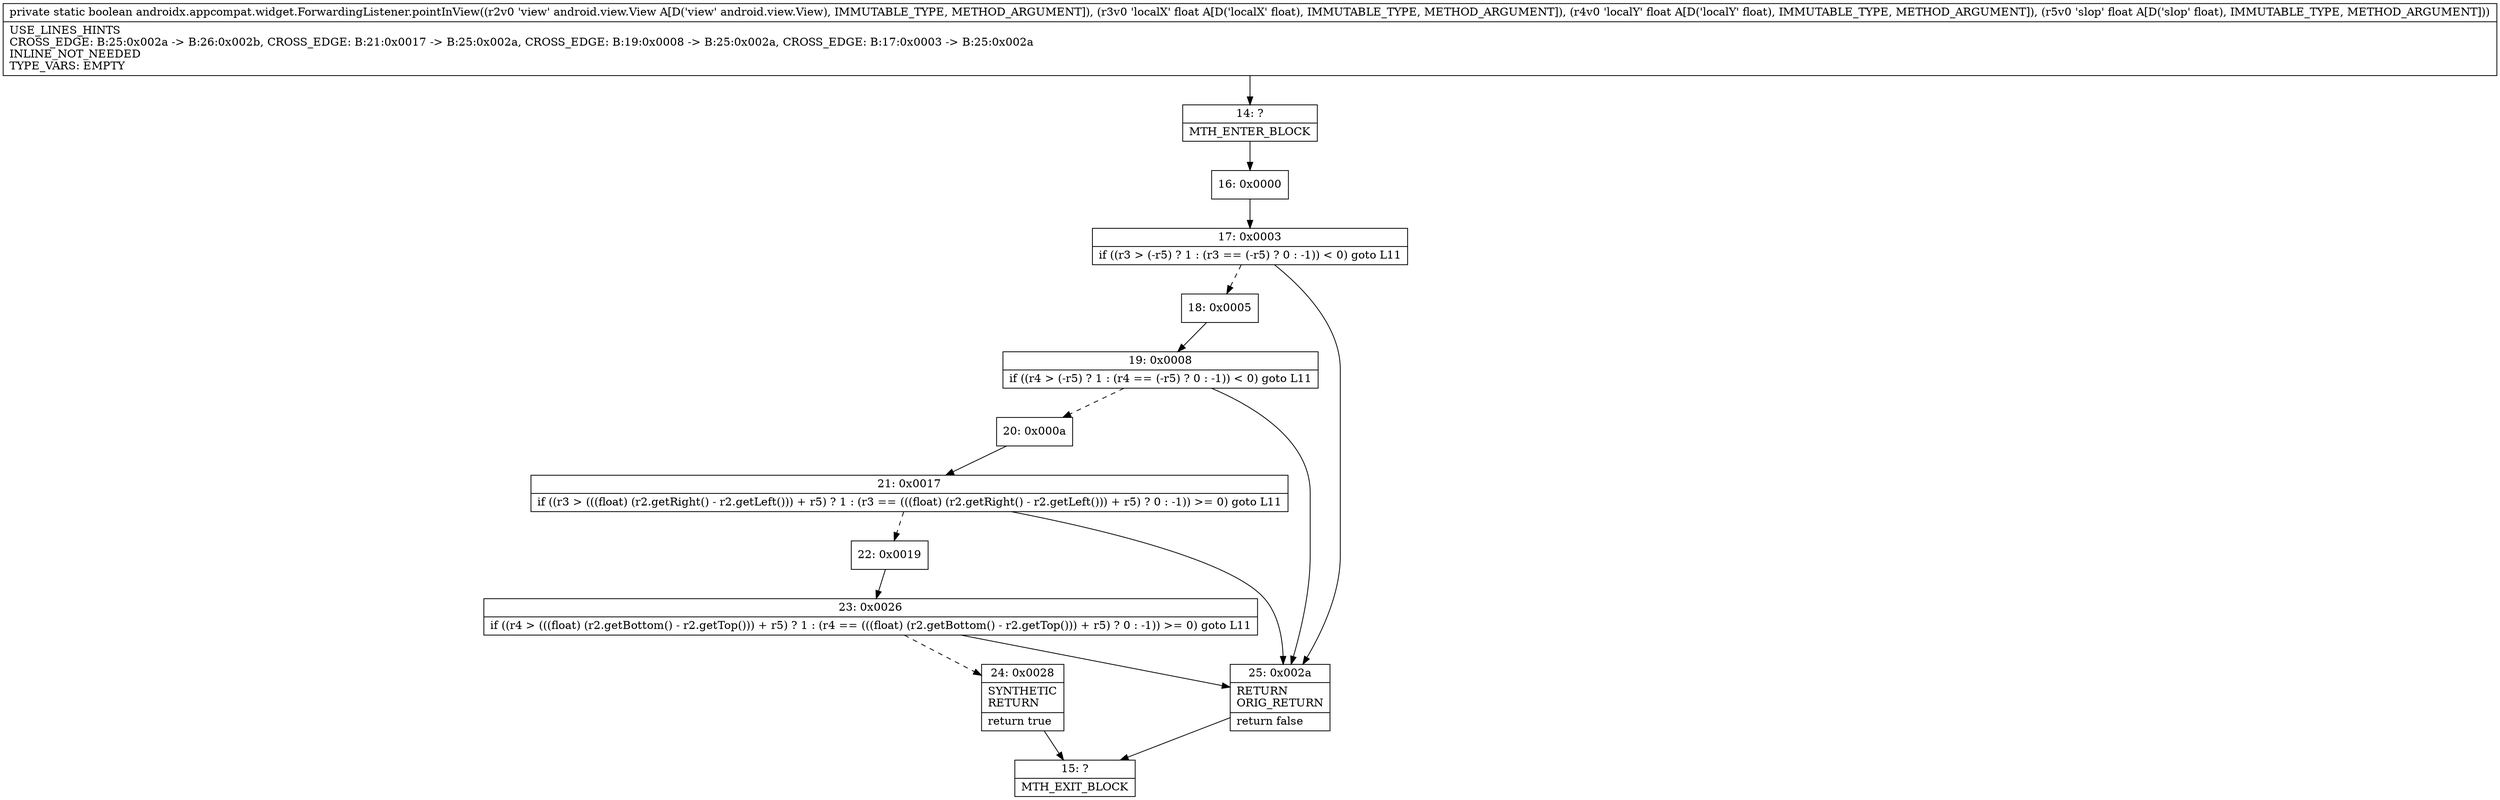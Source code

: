 digraph "CFG forandroidx.appcompat.widget.ForwardingListener.pointInView(Landroid\/view\/View;FFF)Z" {
Node_14 [shape=record,label="{14\:\ ?|MTH_ENTER_BLOCK\l}"];
Node_16 [shape=record,label="{16\:\ 0x0000}"];
Node_17 [shape=record,label="{17\:\ 0x0003|if ((r3 \> (\-r5) ? 1 : (r3 == (\-r5) ? 0 : \-1)) \< 0) goto L11\l}"];
Node_18 [shape=record,label="{18\:\ 0x0005}"];
Node_19 [shape=record,label="{19\:\ 0x0008|if ((r4 \> (\-r5) ? 1 : (r4 == (\-r5) ? 0 : \-1)) \< 0) goto L11\l}"];
Node_20 [shape=record,label="{20\:\ 0x000a}"];
Node_21 [shape=record,label="{21\:\ 0x0017|if ((r3 \> (((float) (r2.getRight() \- r2.getLeft())) + r5) ? 1 : (r3 == (((float) (r2.getRight() \- r2.getLeft())) + r5) ? 0 : \-1)) \>= 0) goto L11\l}"];
Node_22 [shape=record,label="{22\:\ 0x0019}"];
Node_23 [shape=record,label="{23\:\ 0x0026|if ((r4 \> (((float) (r2.getBottom() \- r2.getTop())) + r5) ? 1 : (r4 == (((float) (r2.getBottom() \- r2.getTop())) + r5) ? 0 : \-1)) \>= 0) goto L11\l}"];
Node_24 [shape=record,label="{24\:\ 0x0028|SYNTHETIC\lRETURN\l|return true\l}"];
Node_15 [shape=record,label="{15\:\ ?|MTH_EXIT_BLOCK\l}"];
Node_25 [shape=record,label="{25\:\ 0x002a|RETURN\lORIG_RETURN\l|return false\l}"];
MethodNode[shape=record,label="{private static boolean androidx.appcompat.widget.ForwardingListener.pointInView((r2v0 'view' android.view.View A[D('view' android.view.View), IMMUTABLE_TYPE, METHOD_ARGUMENT]), (r3v0 'localX' float A[D('localX' float), IMMUTABLE_TYPE, METHOD_ARGUMENT]), (r4v0 'localY' float A[D('localY' float), IMMUTABLE_TYPE, METHOD_ARGUMENT]), (r5v0 'slop' float A[D('slop' float), IMMUTABLE_TYPE, METHOD_ARGUMENT]))  | USE_LINES_HINTS\lCROSS_EDGE: B:25:0x002a \-\> B:26:0x002b, CROSS_EDGE: B:21:0x0017 \-\> B:25:0x002a, CROSS_EDGE: B:19:0x0008 \-\> B:25:0x002a, CROSS_EDGE: B:17:0x0003 \-\> B:25:0x002a\lINLINE_NOT_NEEDED\lTYPE_VARS: EMPTY\l}"];
MethodNode -> Node_14;Node_14 -> Node_16;
Node_16 -> Node_17;
Node_17 -> Node_18[style=dashed];
Node_17 -> Node_25;
Node_18 -> Node_19;
Node_19 -> Node_20[style=dashed];
Node_19 -> Node_25;
Node_20 -> Node_21;
Node_21 -> Node_22[style=dashed];
Node_21 -> Node_25;
Node_22 -> Node_23;
Node_23 -> Node_24[style=dashed];
Node_23 -> Node_25;
Node_24 -> Node_15;
Node_25 -> Node_15;
}


